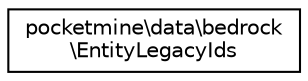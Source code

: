 digraph "Graphical Class Hierarchy"
{
 // INTERACTIVE_SVG=YES
 // LATEX_PDF_SIZE
  edge [fontname="Helvetica",fontsize="10",labelfontname="Helvetica",labelfontsize="10"];
  node [fontname="Helvetica",fontsize="10",shape=record];
  rankdir="LR";
  Node0 [label="pocketmine\\data\\bedrock\l\\EntityLegacyIds",height=0.2,width=0.4,color="black", fillcolor="white", style="filled",URL="$d1/d3e/classpocketmine_1_1data_1_1bedrock_1_1_entity_legacy_ids.html",tooltip=" "];
}
